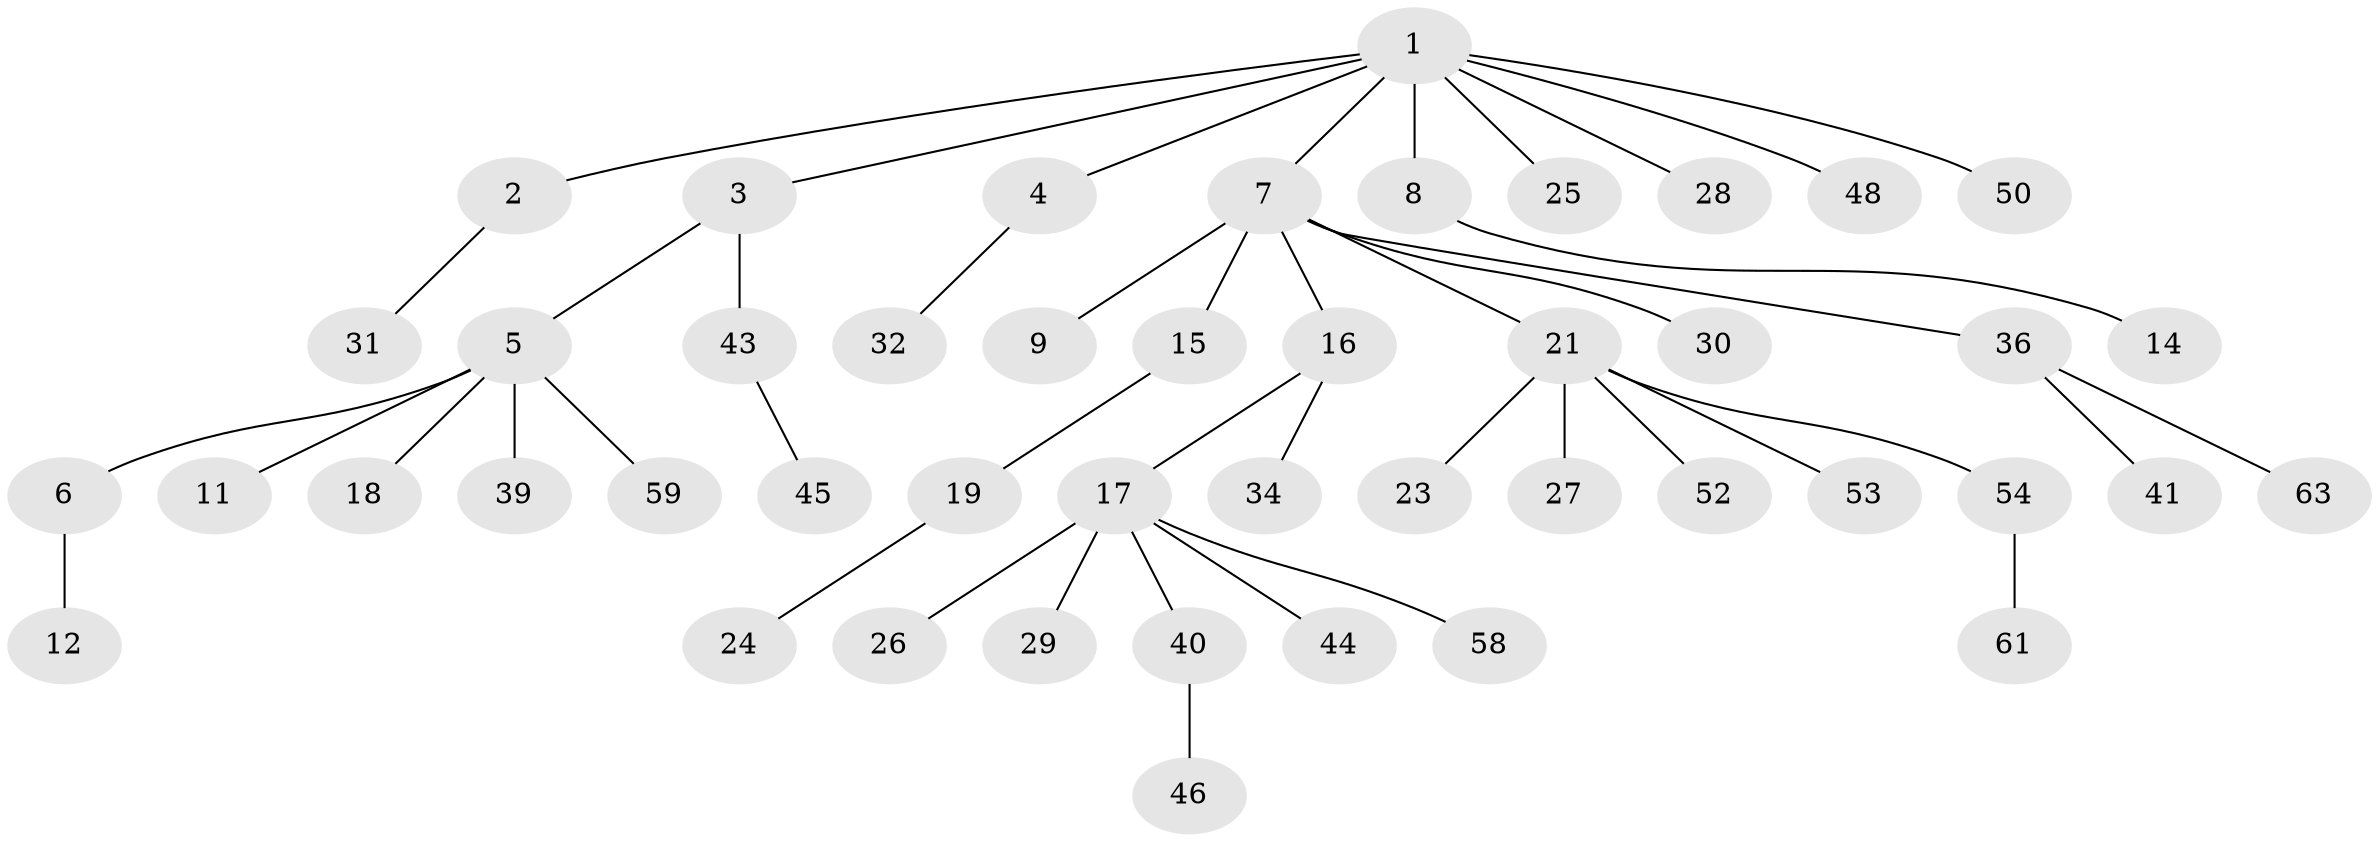 // Generated by graph-tools (version 1.1) at 2025/24/03/03/25 07:24:05]
// undirected, 46 vertices, 45 edges
graph export_dot {
graph [start="1"]
  node [color=gray90,style=filled];
  1 [super="+42"];
  2 [super="+37"];
  3 [super="+49"];
  4 [super="+35"];
  5 [super="+10"];
  6;
  7 [super="+13"];
  8 [super="+33"];
  9;
  11;
  12 [super="+56"];
  14;
  15;
  16 [super="+22"];
  17 [super="+20"];
  18 [super="+47"];
  19 [super="+55"];
  21 [super="+38"];
  23;
  24;
  25;
  26 [super="+57"];
  27;
  28;
  29;
  30;
  31;
  32;
  34;
  36 [super="+62"];
  39;
  40;
  41;
  43;
  44;
  45 [super="+51"];
  46;
  48;
  50;
  52;
  53;
  54;
  58 [super="+60"];
  59;
  61;
  63;
  1 -- 2;
  1 -- 3;
  1 -- 4;
  1 -- 7;
  1 -- 8;
  1 -- 25;
  1 -- 28;
  1 -- 48;
  1 -- 50;
  2 -- 31;
  3 -- 5;
  3 -- 43;
  4 -- 32;
  5 -- 6;
  5 -- 11;
  5 -- 18;
  5 -- 39;
  5 -- 59;
  6 -- 12;
  7 -- 9;
  7 -- 30;
  7 -- 36;
  7 -- 16;
  7 -- 15;
  7 -- 21;
  8 -- 14;
  15 -- 19;
  16 -- 17;
  16 -- 34;
  17 -- 26;
  17 -- 29;
  17 -- 40;
  17 -- 58;
  17 -- 44;
  19 -- 24;
  21 -- 23;
  21 -- 27;
  21 -- 52;
  21 -- 53;
  21 -- 54;
  36 -- 41;
  36 -- 63;
  40 -- 46;
  43 -- 45;
  54 -- 61;
}
